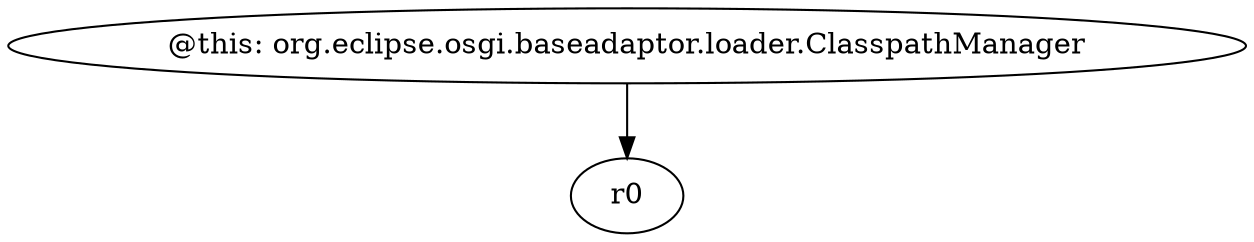 digraph g {
0[label="@this: org.eclipse.osgi.baseadaptor.loader.ClasspathManager"]
1[label="r0"]
0->1[label=""]
}